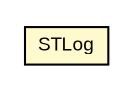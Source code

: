 #!/usr/local/bin/dot
#
# Class diagram 
# Generated by UMLGraph version R5_7_2-3-gee82a7 (http://www.umlgraph.org/)
#

digraph G {
	edge [fontname="arial",fontsize=10,labelfontname="arial",labelfontsize=10];
	node [fontname="arial",fontsize=10,shape=plaintext];
	nodesep=0.25;
	ranksep=0.5;
	// com.st.st25sdk.STLog
	c43520 [label=<<table title="com.st.st25sdk.STLog" border="0" cellborder="1" cellspacing="0" cellpadding="2" port="p" bgcolor="lemonChiffon" href="./STLog.html">
		<tr><td><table border="0" cellspacing="0" cellpadding="1">
<tr><td align="center" balign="center"> STLog </td></tr>
		</table></td></tr>
		</table>>, URL="./STLog.html", fontname="arial", fontcolor="black", fontsize=9.0];
}

